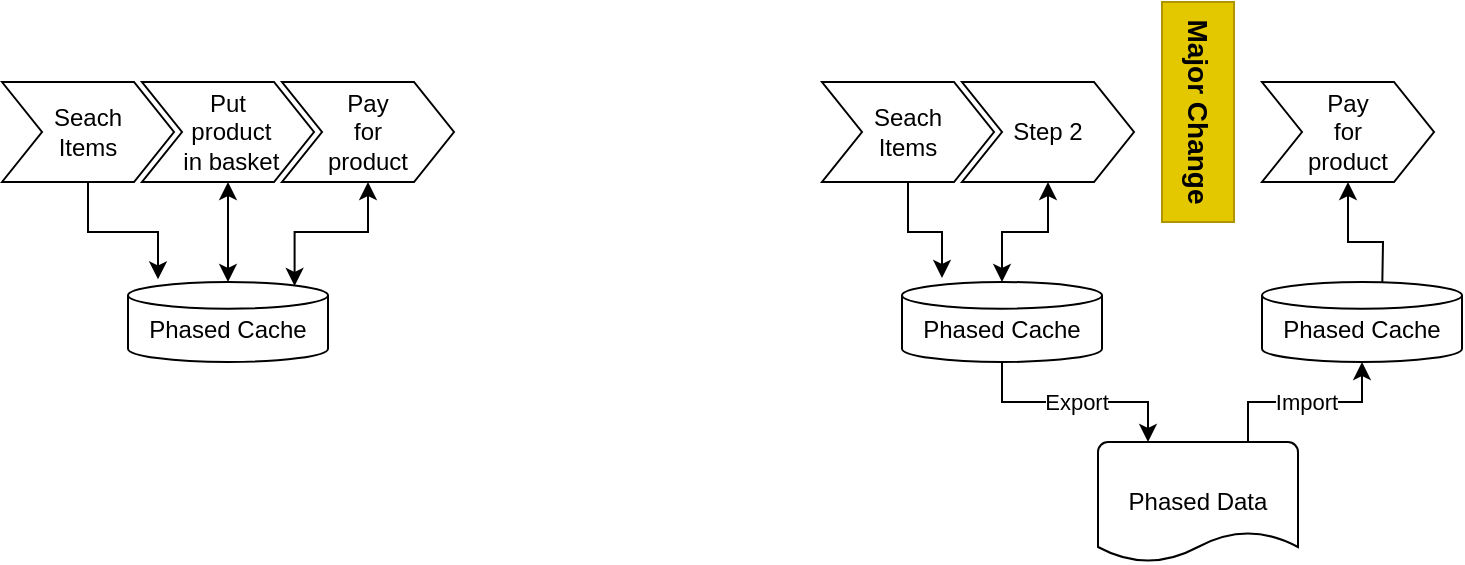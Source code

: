 <mxfile version="20.7.4" type="device" pages="6"><diagram id="ERp9WnVtH4whcAw8vB06" name="Page-3"><mxGraphModel dx="1114" dy="878" grid="1" gridSize="10" guides="1" tooltips="1" connect="1" arrows="1" fold="1" page="1" pageScale="1" pageWidth="1169" pageHeight="827" math="0" shadow="0"><root><mxCell id="taNiYJZE4H6HRXasBe19-0"/><mxCell id="taNiYJZE4H6HRXasBe19-1" parent="taNiYJZE4H6HRXasBe19-0"/><mxCell id="p17I4pDVQMopZZmO1C1a-9" style="edgeStyle=orthogonalEdgeStyle;rounded=0;orthogonalLoop=1;jettySize=auto;html=1;exitX=0.5;exitY=1;exitDx=0;exitDy=0;entryX=0.2;entryY=-0.05;entryDx=0;entryDy=0;entryPerimeter=0;" parent="taNiYJZE4H6HRXasBe19-1" source="taNiYJZE4H6HRXasBe19-3" target="p17I4pDVQMopZZmO1C1a-8" edge="1"><mxGeometry relative="1" as="geometry"/></mxCell><mxCell id="taNiYJZE4H6HRXasBe19-3" value="Seach&lt;br style=&quot;border-color: var(--border-color);&quot;&gt;Items" style="shape=step;perimeter=stepPerimeter;whiteSpace=wrap;html=1;fixedSize=1;fontSize=12;fontStyle=0" parent="taNiYJZE4H6HRXasBe19-1" vertex="1"><mxGeometry x="540" y="140" width="86" height="50" as="geometry"/></mxCell><mxCell id="taNiYJZE4H6HRXasBe19-4" style="edgeStyle=orthogonalEdgeStyle;rounded=0;orthogonalLoop=1;jettySize=auto;html=1;exitX=0.5;exitY=1;exitDx=0;exitDy=0;entryX=0.5;entryY=0;entryDx=0;entryDy=0;fontSize=17;startArrow=classic;startFill=1;entryPerimeter=0;" parent="taNiYJZE4H6HRXasBe19-1" source="taNiYJZE4H6HRXasBe19-5" target="p17I4pDVQMopZZmO1C1a-8" edge="1"><mxGeometry relative="1" as="geometry"><mxPoint x="685" y="270" as="targetPoint"/></mxGeometry></mxCell><mxCell id="taNiYJZE4H6HRXasBe19-5" value="Step 2&lt;span style=&quot;color: rgba(0 , 0 , 0 , 0) ; font-family: monospace ; font-size: 0px&quot;&gt;%3CmxGraphModel%3E%3Croot%3E%3CmxCell%20id%3D%220%22%2F%3E%3CmxCell%20id%3D%221%22%20parent%3D%220%22%2F%3E%3CmxCell%20id%3D%222%22%20value%3D%22Step%201%22%20style%3D%22shape%3Dstep%3Bperimeter%3DstepPerimeter%3BwhiteSpace%3Dwrap%3Bhtml%3D1%3BfixedSize%3D1%3BfontSize%3D12%3BfontStyle%3D0%22%20vertex%3D%221%22%20parent%3D%221%22%3E%3CmxGeometry%20x%3D%22250%22%20y%3D%22160%22%20width%3D%2286%22%20height%3D%2250%22%20as%3D%22geometry%22%2F%3E%3C%2FmxCell%3E%3C%2Froot%3E%3C%2FmxGraphModel%3E&lt;/span&gt;" style="shape=step;perimeter=stepPerimeter;whiteSpace=wrap;html=1;fixedSize=1;fontSize=12;fontStyle=0" parent="taNiYJZE4H6HRXasBe19-1" vertex="1"><mxGeometry x="610" y="140" width="86" height="50" as="geometry"/></mxCell><mxCell id="taNiYJZE4H6HRXasBe19-6" style="edgeStyle=orthogonalEdgeStyle;rounded=0;orthogonalLoop=1;jettySize=auto;html=1;exitX=0.5;exitY=1;exitDx=0;exitDy=0;fontSize=14;startArrow=classic;startFill=1;" parent="taNiYJZE4H6HRXasBe19-1" source="taNiYJZE4H6HRXasBe19-7" edge="1"><mxGeometry relative="1" as="geometry"><mxPoint x="820" y="250" as="targetPoint"/></mxGeometry></mxCell><mxCell id="taNiYJZE4H6HRXasBe19-7" value="Pay&lt;br style=&quot;border-color: var(--border-color);&quot;&gt;for&lt;br style=&quot;border-color: var(--border-color);&quot;&gt;product" style="shape=step;perimeter=stepPerimeter;whiteSpace=wrap;html=1;fixedSize=1;fontSize=12;fontStyle=0" parent="taNiYJZE4H6HRXasBe19-1" vertex="1"><mxGeometry x="760" y="140" width="86" height="50" as="geometry"/></mxCell><mxCell id="taNiYJZE4H6HRXasBe19-10" value="&lt;b style=&quot;font-size: 14px;&quot;&gt;Major Change&lt;/b&gt;" style="rounded=0;whiteSpace=wrap;html=1;fillColor=#e3c800;strokeColor=#B09500;fontColor=#000000;horizontal=0;rotation=-180;fontSize=14;" parent="taNiYJZE4H6HRXasBe19-1" vertex="1"><mxGeometry x="710" y="100" width="36" height="110" as="geometry"/></mxCell><mxCell id="p17I4pDVQMopZZmO1C1a-0" style="edgeStyle=orthogonalEdgeStyle;rounded=0;orthogonalLoop=1;jettySize=auto;html=1;exitX=0.5;exitY=1;exitDx=0;exitDy=0;fontSize=14;entryX=0.15;entryY=-0.033;entryDx=0;entryDy=0;entryPerimeter=0;" parent="taNiYJZE4H6HRXasBe19-1" source="p17I4pDVQMopZZmO1C1a-1" target="p17I4pDVQMopZZmO1C1a-7" edge="1"><mxGeometry relative="1" as="geometry"><mxPoint x="213" y="270" as="targetPoint"/></mxGeometry></mxCell><mxCell id="p17I4pDVQMopZZmO1C1a-1" value="Seach&lt;br style=&quot;border-color: var(--border-color);&quot;&gt;Items" style="shape=step;perimeter=stepPerimeter;whiteSpace=wrap;html=1;fixedSize=1;fontSize=12;fontStyle=0" parent="taNiYJZE4H6HRXasBe19-1" vertex="1"><mxGeometry x="130" y="140" width="86" height="50" as="geometry"/></mxCell><mxCell id="p17I4pDVQMopZZmO1C1a-2" value="Put&lt;br style=&quot;border-color: var(--border-color);&quot;&gt;&amp;nbsp;product&lt;br style=&quot;border-color: var(--border-color);&quot;&gt;&amp;nbsp;in basket&lt;span style=&quot;border-color: var(--border-color); color: rgba(0, 0, 0, 0); font-family: monospace; font-size: 0px;&quot;&gt;%3CmxGraphModel%3E%3Croot%3E%3CmxCell%20id%3D%220%22%2F%3E%3CmxCell%20id%3D%221%22%20parent%3D%220%22%2F%3E%3CmxCell%20id%3D%222%22%20value%3D%22Step%201%22%20style%3D%22shape%3Dstep%3Bperimeter%3DstepPerimeter%3BwhiteSpace%3Dwrap%3Bhtml%3D1%3BfixedSize%3D1%3BfontSize%3D12%3BfontStyle%3D0%22%20vertex%3D%221%22%20parent%3D%221%22%3E%3CmxGeometry%20x%3D%22250%22%20y%3D%22160%22%20width%3D%2286%22%20height%3D%2250%22%20as%3D%22geometry%22%2F%3E%3C%2FmxCell%3E%3C%2Froot%3E%3C%2FmxGraphModel%3E&lt;/span&gt;" style="shape=step;perimeter=stepPerimeter;whiteSpace=wrap;html=1;fixedSize=1;fontSize=12;fontStyle=0" parent="taNiYJZE4H6HRXasBe19-1" vertex="1"><mxGeometry x="200" y="140" width="86" height="50" as="geometry"/></mxCell><mxCell id="p17I4pDVQMopZZmO1C1a-3" style="edgeStyle=orthogonalEdgeStyle;rounded=0;orthogonalLoop=1;jettySize=auto;html=1;exitX=0.5;exitY=1;exitDx=0;exitDy=0;fontSize=14;startArrow=classic;startFill=1;entryX=0.833;entryY=0.05;entryDx=0;entryDy=0;entryPerimeter=0;" parent="taNiYJZE4H6HRXasBe19-1" source="p17I4pDVQMopZZmO1C1a-4" target="p17I4pDVQMopZZmO1C1a-7" edge="1"><mxGeometry relative="1" as="geometry"><mxPoint x="262" y="270" as="targetPoint"/></mxGeometry></mxCell><mxCell id="p17I4pDVQMopZZmO1C1a-4" value="Pay&lt;br style=&quot;border-color: var(--border-color);&quot;&gt;for&lt;br style=&quot;border-color: var(--border-color);&quot;&gt;product" style="shape=step;perimeter=stepPerimeter;whiteSpace=wrap;html=1;fixedSize=1;fontSize=12;fontStyle=0" parent="taNiYJZE4H6HRXasBe19-1" vertex="1"><mxGeometry x="270" y="140" width="86" height="50" as="geometry"/></mxCell><mxCell id="p17I4pDVQMopZZmO1C1a-6" value="" style="endArrow=classic;startArrow=classic;html=1;fontSize=14;entryX=0.5;entryY=1;entryDx=0;entryDy=0;edgeStyle=orthogonalEdgeStyle;exitX=0.5;exitY=0;exitDx=0;exitDy=0;exitPerimeter=0;" parent="taNiYJZE4H6HRXasBe19-1" source="p17I4pDVQMopZZmO1C1a-7" target="p17I4pDVQMopZZmO1C1a-2" edge="1"><mxGeometry width="50" height="50" relative="1" as="geometry"><mxPoint x="243" y="260" as="sourcePoint"/><mxPoint x="440" y="370" as="targetPoint"/></mxGeometry></mxCell><mxCell id="p17I4pDVQMopZZmO1C1a-7" value="Phased Cache" style="strokeWidth=1;html=1;shape=mxgraph.flowchart.database;whiteSpace=wrap;verticalAlign=middle;spacingTop=8;" parent="taNiYJZE4H6HRXasBe19-1" vertex="1"><mxGeometry x="193" y="240" width="100" height="40" as="geometry"/></mxCell><mxCell id="p17I4pDVQMopZZmO1C1a-14" value="Export" style="edgeStyle=orthogonalEdgeStyle;rounded=0;orthogonalLoop=1;jettySize=auto;html=1;exitX=0.5;exitY=1;exitDx=0;exitDy=0;exitPerimeter=0;entryX=0.25;entryY=0;entryDx=0;entryDy=0;entryPerimeter=0;" parent="taNiYJZE4H6HRXasBe19-1" source="p17I4pDVQMopZZmO1C1a-8" target="p17I4pDVQMopZZmO1C1a-12" edge="1"><mxGeometry relative="1" as="geometry"/></mxCell><mxCell id="p17I4pDVQMopZZmO1C1a-8" value="Phased Cache" style="strokeWidth=1;html=1;shape=mxgraph.flowchart.database;whiteSpace=wrap;verticalAlign=middle;spacingTop=8;" parent="taNiYJZE4H6HRXasBe19-1" vertex="1"><mxGeometry x="580" y="240" width="100" height="40" as="geometry"/></mxCell><mxCell id="p17I4pDVQMopZZmO1C1a-11" value="Phased Cache" style="strokeWidth=1;html=1;shape=mxgraph.flowchart.database;whiteSpace=wrap;verticalAlign=middle;spacingTop=8;" parent="taNiYJZE4H6HRXasBe19-1" vertex="1"><mxGeometry x="760" y="240" width="100" height="40" as="geometry"/></mxCell><mxCell id="p17I4pDVQMopZZmO1C1a-15" value="Import" style="edgeStyle=orthogonalEdgeStyle;rounded=0;orthogonalLoop=1;jettySize=auto;html=1;exitX=0.75;exitY=0;exitDx=0;exitDy=0;exitPerimeter=0;entryX=0.5;entryY=1;entryDx=0;entryDy=0;entryPerimeter=0;" parent="taNiYJZE4H6HRXasBe19-1" source="p17I4pDVQMopZZmO1C1a-12" target="p17I4pDVQMopZZmO1C1a-11" edge="1"><mxGeometry relative="1" as="geometry"/></mxCell><mxCell id="p17I4pDVQMopZZmO1C1a-12" value="Phased Data" style="strokeWidth=1;html=1;shape=mxgraph.flowchart.document2;whiteSpace=wrap;size=0.25;" parent="taNiYJZE4H6HRXasBe19-1" vertex="1"><mxGeometry x="678" y="320" width="100" height="60" as="geometry"/></mxCell></root></mxGraphModel></diagram><diagram id="cJZX8th1uMOtHbmxEhJv" name="Page-4"><mxGraphModel dx="1114" dy="878" grid="1" gridSize="10" guides="1" tooltips="1" connect="1" arrows="1" fold="1" page="1" pageScale="1" pageWidth="1169" pageHeight="827" math="0" shadow="0"><root><mxCell id="wrPZfg9ZY-TKL_DeNTZu-0"/><mxCell id="wrPZfg9ZY-TKL_DeNTZu-1" parent="wrPZfg9ZY-TKL_DeNTZu-0"/><mxCell id="wrPZfg9ZY-TKL_DeNTZu-5" value="" style="html=1;verticalLabelPosition=bottom;align=center;labelBackgroundColor=#ffffff;verticalAlign=top;strokeWidth=2;strokeColor=#666666;shadow=0;dashed=0;shape=mxgraph.ios7.icons.settings;fillColor=#f5f5f5;fontColor=#333333;" parent="wrPZfg9ZY-TKL_DeNTZu-1" vertex="1"><mxGeometry x="390" y="185" width="90" height="80" as="geometry"/></mxCell><mxCell id="wrPZfg9ZY-TKL_DeNTZu-6" value="Scenario&lt;br&gt;Step 1" style="html=1;shadow=0;dashed=0;align=center;verticalAlign=middle;shape=mxgraph.arrows2.arrow;dy=0;dx=30;notch=30;" parent="wrPZfg9ZY-TKL_DeNTZu-1" vertex="1"><mxGeometry x="240" y="190" width="120" height="70" as="geometry"/></mxCell><mxCell id="wrPZfg9ZY-TKL_DeNTZu-7" value="Scenario&lt;br&gt;Step 2" style="html=1;shadow=0;dashed=0;align=center;verticalAlign=middle;shape=mxgraph.arrows2.arrow;dy=0;dx=30;notch=30;" parent="wrPZfg9ZY-TKL_DeNTZu-1" vertex="1"><mxGeometry x="510" y="190" width="120" height="70" as="geometry"/></mxCell></root></mxGraphModel></diagram><diagram id="G03d0gYlYaPrVfK-Cqrl" name="Single Run"><mxGraphModel dx="1114" dy="878" grid="1" gridSize="10" guides="1" tooltips="1" connect="1" arrows="1" fold="1" page="1" pageScale="1" pageWidth="1169" pageHeight="827" math="0" shadow="0"><root><mxCell id="0"/><mxCell id="1" parent="0"/><mxCell id="sznhkdIz22TGP7KY7tnN-1" value="" style="shape=table;html=1;whiteSpace=wrap;startSize=0;container=1;collapsible=0;childLayout=tableLayout;" parent="1" vertex="1"><mxGeometry x="200" y="250" width="590" height="180" as="geometry"/></mxCell><mxCell id="sznhkdIz22TGP7KY7tnN-2" value="" style="shape=partialRectangle;html=1;whiteSpace=wrap;collapsible=0;dropTarget=0;pointerEvents=0;fillColor=none;top=0;left=0;bottom=0;right=0;points=[[0,0.5],[1,0.5]];portConstraint=eastwest;" parent="sznhkdIz22TGP7KY7tnN-1" vertex="1"><mxGeometry width="590" height="47" as="geometry"/></mxCell><mxCell id="sznhkdIz22TGP7KY7tnN-3" value="" style="shape=partialRectangle;html=1;whiteSpace=wrap;connectable=0;overflow=hidden;fillColor=none;top=0;left=0;bottom=0;right=0;" parent="sznhkdIz22TGP7KY7tnN-2" vertex="1"><mxGeometry width="120" height="47" as="geometry"><mxRectangle width="120" height="47" as="alternateBounds"/></mxGeometry></mxCell><mxCell id="sznhkdIz22TGP7KY7tnN-4" value="&lt;span style=&quot;font-weight: 700&quot;&gt;PHASE 1&lt;/span&gt;&lt;br style=&quot;font-weight: 700&quot;&gt;&lt;span style=&quot;font-weight: 700&quot;&gt;(PRODUCER)&lt;/span&gt;" style="shape=partialRectangle;html=1;whiteSpace=wrap;connectable=0;overflow=hidden;fillColor=none;top=0;left=0;bottom=0;right=0;" parent="sznhkdIz22TGP7KY7tnN-2" vertex="1"><mxGeometry x="120" width="241" height="47" as="geometry"><mxRectangle width="241" height="47" as="alternateBounds"/></mxGeometry></mxCell><mxCell id="sznhkdIz22TGP7KY7tnN-5" value="&lt;span style=&quot;font-weight: 700&quot;&gt;PHASE 2&lt;/span&gt;&lt;br style=&quot;font-weight: 700&quot;&gt;&lt;span style=&quot;font-weight: 700&quot;&gt;(CONSUMER)&lt;/span&gt;" style="shape=partialRectangle;html=1;whiteSpace=wrap;connectable=0;overflow=hidden;fillColor=none;top=0;left=0;bottom=0;right=0;" parent="sznhkdIz22TGP7KY7tnN-2" vertex="1"><mxGeometry x="361" width="229" height="47" as="geometry"><mxRectangle width="229" height="47" as="alternateBounds"/></mxGeometry></mxCell><mxCell id="sznhkdIz22TGP7KY7tnN-6" value="" style="shape=partialRectangle;html=1;whiteSpace=wrap;collapsible=0;dropTarget=0;pointerEvents=0;fillColor=none;top=0;left=0;bottom=0;right=0;points=[[0,0.5],[1,0.5]];portConstraint=eastwest;" parent="sznhkdIz22TGP7KY7tnN-1" vertex="1"><mxGeometry y="47" width="590" height="133" as="geometry"/></mxCell><mxCell id="sznhkdIz22TGP7KY7tnN-7" value="&lt;span style=&quot;font-weight: 700&quot;&gt;Single Run&lt;/span&gt;" style="shape=partialRectangle;html=1;whiteSpace=wrap;connectable=0;overflow=hidden;fillColor=none;top=0;left=0;bottom=0;right=0;" parent="sznhkdIz22TGP7KY7tnN-6" vertex="1"><mxGeometry width="120" height="133" as="geometry"><mxRectangle width="120" height="133" as="alternateBounds"/></mxGeometry></mxCell><mxCell id="sznhkdIz22TGP7KY7tnN-8" value="" style="shape=partialRectangle;html=1;whiteSpace=wrap;connectable=0;overflow=hidden;fillColor=none;top=0;left=0;bottom=0;right=0;" parent="sznhkdIz22TGP7KY7tnN-6" vertex="1"><mxGeometry x="120" width="241" height="133" as="geometry"><mxRectangle width="241" height="133" as="alternateBounds"/></mxGeometry></mxCell><mxCell id="sznhkdIz22TGP7KY7tnN-9" value="" style="shape=partialRectangle;html=1;whiteSpace=wrap;connectable=0;overflow=hidden;fillColor=none;top=0;left=0;bottom=0;right=0;" parent="sznhkdIz22TGP7KY7tnN-6" vertex="1"><mxGeometry x="361" width="229" height="133" as="geometry"><mxRectangle width="229" height="133" as="alternateBounds"/></mxGeometry></mxCell><mxCell id="sznhkdIz22TGP7KY7tnN-10" value="&lt;b style=&quot;font-size: 14px;&quot;&gt;Major Change&lt;/b&gt;" style="rounded=0;whiteSpace=wrap;html=1;fillColor=#e3c800;strokeColor=#B09500;fontColor=#000000;horizontal=0;rotation=-180;fontSize=14;" parent="1" vertex="1"><mxGeometry x="560" y="251.13" width="36" height="177.75" as="geometry"/></mxCell><mxCell id="sznhkdIz22TGP7KY7tnN-11" value="Seach &lt;br&gt;Items" style="shape=step;perimeter=stepPerimeter;html=1;fixedSize=1;fontSize=12;fontStyle=0;whiteSpace=wrap;" parent="1" vertex="1"><mxGeometry x="364" y="338.5" width="86" height="50" as="geometry"/></mxCell><mxCell id="sznhkdIz22TGP7KY7tnN-12" value="Put&lt;br&gt;&amp;nbsp;product&lt;br&gt;&amp;nbsp;in basket&lt;span style=&quot;color: rgba(0 , 0 , 0 , 0) ; font-family: monospace ; font-size: 0px&quot;&gt;%3CmxGraphModel%3E%3Croot%3E%3CmxCell%20id%3D%220%22%2F%3E%3CmxCell%20id%3D%221%22%20parent%3D%220%22%2F%3E%3CmxCell%20id%3D%222%22%20value%3D%22Step%201%22%20style%3D%22shape%3Dstep%3Bperimeter%3DstepPerimeter%3BwhiteSpace%3Dwrap%3Bhtml%3D1%3BfixedSize%3D1%3BfontSize%3D12%3BfontStyle%3D0%22%20vertex%3D%221%22%20parent%3D%221%22%3E%3CmxGeometry%20x%3D%22250%22%20y%3D%22160%22%20width%3D%2286%22%20height%3D%2250%22%20as%3D%22geometry%22%2F%3E%3C%2FmxCell%3E%3C%2Froot%3E%3C%2FmxGraphModel%3E&lt;/span&gt;" style="shape=step;perimeter=stepPerimeter;html=1;fixedSize=1;fontSize=12;fontStyle=0;whiteSpace=wrap;" parent="1" vertex="1"><mxGeometry x="434" y="338.5" width="86" height="50" as="geometry"/></mxCell><mxCell id="sznhkdIz22TGP7KY7tnN-13" value="Pay &lt;br&gt;for &lt;br&gt;product" style="shape=step;perimeter=stepPerimeter;html=1;fixedSize=1;fontSize=12;fontStyle=0;whiteSpace=wrap;" parent="1" vertex="1"><mxGeometry x="640" y="338.5" width="86" height="50" as="geometry"/></mxCell></root></mxGraphModel></diagram><diagram id="552SzirvDYDwYki-Z_Lq" name="Shuffled Tests"><mxGraphModel dx="1114" dy="878" grid="1" gridSize="10" guides="1" tooltips="1" connect="1" arrows="1" fold="1" page="1" pageScale="1" pageWidth="1169" pageHeight="827" math="0" shadow="0"><root><mxCell id="0"/><mxCell id="1" parent="0"/><mxCell id="NAA2fx9nmXlu3vvGhhVC-1" value="" style="shape=table;html=1;whiteSpace=wrap;startSize=0;container=1;collapsible=0;childLayout=tableLayout;" parent="1" vertex="1"><mxGeometry x="30" y="80" width="710" height="412" as="geometry"/></mxCell><mxCell id="NAA2fx9nmXlu3vvGhhVC-2" value="" style="shape=partialRectangle;html=1;whiteSpace=wrap;collapsible=0;dropTarget=0;pointerEvents=0;fillColor=none;top=0;left=0;bottom=0;right=0;points=[[0,0.5],[1,0.5]];portConstraint=eastwest;" parent="NAA2fx9nmXlu3vvGhhVC-1" vertex="1"><mxGeometry width="710" height="60" as="geometry"/></mxCell><mxCell id="NAA2fx9nmXlu3vvGhhVC-3" value="" style="shape=partialRectangle;html=1;whiteSpace=wrap;connectable=0;overflow=hidden;fillColor=none;top=0;left=0;bottom=0;right=0;" parent="NAA2fx9nmXlu3vvGhhVC-2" vertex="1"><mxGeometry width="135" height="60" as="geometry"><mxRectangle width="135" height="60" as="alternateBounds"/></mxGeometry></mxCell><mxCell id="NAA2fx9nmXlu3vvGhhVC-4" value="&lt;span style=&quot;font-weight: 700&quot;&gt;PHASE 1&lt;/span&gt;&lt;br style=&quot;font-weight: 700&quot;&gt;&lt;span style=&quot;font-weight: 700&quot;&gt;(PRODUCER)&lt;/span&gt;" style="shape=partialRectangle;html=1;whiteSpace=wrap;connectable=0;overflow=hidden;fillColor=none;top=0;left=0;bottom=0;right=0;" parent="NAA2fx9nmXlu3vvGhhVC-2" vertex="1"><mxGeometry x="135" width="272" height="60" as="geometry"><mxRectangle width="272" height="60" as="alternateBounds"/></mxGeometry></mxCell><mxCell id="NAA2fx9nmXlu3vvGhhVC-5" value="&lt;span style=&quot;font-weight: 700&quot;&gt;PHASE 2&lt;/span&gt;&lt;br style=&quot;font-weight: 700&quot;&gt;&lt;span style=&quot;font-weight: 700&quot;&gt;(CONSUMER)&lt;/span&gt;" style="shape=partialRectangle;html=1;whiteSpace=wrap;connectable=0;overflow=hidden;fillColor=none;top=0;left=0;bottom=0;right=0;" parent="NAA2fx9nmXlu3vvGhhVC-2" vertex="1"><mxGeometry x="407" width="303" height="60" as="geometry"><mxRectangle width="303" height="60" as="alternateBounds"/></mxGeometry></mxCell><mxCell id="NAA2fx9nmXlu3vvGhhVC-6" value="" style="shape=partialRectangle;html=1;whiteSpace=wrap;collapsible=0;dropTarget=0;pointerEvents=0;fillColor=none;top=0;left=0;bottom=0;right=0;points=[[0,0.5],[1,0.5]];portConstraint=eastwest;" parent="NAA2fx9nmXlu3vvGhhVC-1" vertex="1"><mxGeometry y="60" width="710" height="88" as="geometry"/></mxCell><mxCell id="NAA2fx9nmXlu3vvGhhVC-7" value="&lt;span style=&quot;font-weight: 700&quot;&gt;ShuffleGroup_3_0&lt;/span&gt;" style="shape=partialRectangle;html=1;whiteSpace=wrap;connectable=0;overflow=hidden;fillColor=none;top=0;left=0;bottom=0;right=0;" parent="NAA2fx9nmXlu3vvGhhVC-6" vertex="1"><mxGeometry width="135" height="88" as="geometry"><mxRectangle width="135" height="88" as="alternateBounds"/></mxGeometry></mxCell><mxCell id="NAA2fx9nmXlu3vvGhhVC-8" value="" style="shape=partialRectangle;html=1;whiteSpace=wrap;connectable=0;overflow=hidden;fillColor=none;top=0;left=0;bottom=0;right=0;" parent="NAA2fx9nmXlu3vvGhhVC-6" vertex="1"><mxGeometry x="135" width="272" height="88" as="geometry"><mxRectangle width="272" height="88" as="alternateBounds"/></mxGeometry></mxCell><mxCell id="NAA2fx9nmXlu3vvGhhVC-9" value="" style="shape=partialRectangle;html=1;whiteSpace=wrap;connectable=0;overflow=hidden;fillColor=none;top=0;left=0;bottom=0;right=0;" parent="NAA2fx9nmXlu3vvGhhVC-6" vertex="1"><mxGeometry x="407" width="303" height="88" as="geometry"><mxRectangle width="303" height="88" as="alternateBounds"/></mxGeometry></mxCell><mxCell id="NAA2fx9nmXlu3vvGhhVC-10" value="" style="shape=partialRectangle;html=1;whiteSpace=wrap;collapsible=0;dropTarget=0;pointerEvents=0;fillColor=none;top=0;left=0;bottom=0;right=0;points=[[0,0.5],[1,0.5]];portConstraint=eastwest;" parent="NAA2fx9nmXlu3vvGhhVC-1" vertex="1"><mxGeometry y="148" width="710" height="88" as="geometry"/></mxCell><mxCell id="NAA2fx9nmXlu3vvGhhVC-11" value="&lt;span style=&quot;font-weight: 700&quot;&gt;ShuffleGroup_2_1&lt;/span&gt;" style="shape=partialRectangle;html=1;whiteSpace=wrap;connectable=0;overflow=hidden;fillColor=none;top=0;left=0;bottom=0;right=0;" parent="NAA2fx9nmXlu3vvGhhVC-10" vertex="1"><mxGeometry width="135" height="88" as="geometry"><mxRectangle width="135" height="88" as="alternateBounds"/></mxGeometry></mxCell><mxCell id="NAA2fx9nmXlu3vvGhhVC-12" value="" style="shape=partialRectangle;html=1;whiteSpace=wrap;connectable=0;overflow=hidden;fillColor=none;top=0;left=0;bottom=0;right=0;" parent="NAA2fx9nmXlu3vvGhhVC-10" vertex="1"><mxGeometry x="135" width="272" height="88" as="geometry"><mxRectangle width="272" height="88" as="alternateBounds"/></mxGeometry></mxCell><mxCell id="NAA2fx9nmXlu3vvGhhVC-13" value="" style="shape=partialRectangle;html=1;whiteSpace=wrap;connectable=0;overflow=hidden;fillColor=none;top=0;left=0;bottom=0;right=0;" parent="NAA2fx9nmXlu3vvGhhVC-10" vertex="1"><mxGeometry x="407" width="303" height="88" as="geometry"><mxRectangle width="303" height="88" as="alternateBounds"/></mxGeometry></mxCell><mxCell id="NAA2fx9nmXlu3vvGhhVC-14" value="" style="shape=partialRectangle;html=1;whiteSpace=wrap;collapsible=0;dropTarget=0;pointerEvents=0;fillColor=none;top=0;left=0;bottom=0;right=0;points=[[0,0.5],[1,0.5]];portConstraint=eastwest;" parent="NAA2fx9nmXlu3vvGhhVC-1" vertex="1"><mxGeometry y="236" width="710" height="88" as="geometry"/></mxCell><mxCell id="NAA2fx9nmXlu3vvGhhVC-15" value="&lt;span style=&quot;font-weight: 700&quot;&gt;ShuffleGroup_1_2&lt;/span&gt;" style="shape=partialRectangle;html=1;whiteSpace=wrap;connectable=0;overflow=hidden;fillColor=none;top=0;left=0;bottom=0;right=0;" parent="NAA2fx9nmXlu3vvGhhVC-14" vertex="1"><mxGeometry width="135" height="88" as="geometry"><mxRectangle width="135" height="88" as="alternateBounds"/></mxGeometry></mxCell><mxCell id="NAA2fx9nmXlu3vvGhhVC-16" value="" style="shape=partialRectangle;html=1;whiteSpace=wrap;connectable=0;overflow=hidden;fillColor=none;top=0;left=0;bottom=0;right=0;" parent="NAA2fx9nmXlu3vvGhhVC-14" vertex="1"><mxGeometry x="135" width="272" height="88" as="geometry"><mxRectangle width="272" height="88" as="alternateBounds"/></mxGeometry></mxCell><mxCell id="NAA2fx9nmXlu3vvGhhVC-17" value="" style="shape=partialRectangle;html=1;whiteSpace=wrap;connectable=0;overflow=hidden;fillColor=none;top=0;left=0;bottom=0;right=0;" parent="NAA2fx9nmXlu3vvGhhVC-14" vertex="1"><mxGeometry x="407" width="303" height="88" as="geometry"><mxRectangle width="303" height="88" as="alternateBounds"/></mxGeometry></mxCell><mxCell id="NAA2fx9nmXlu3vvGhhVC-18" value="" style="shape=partialRectangle;html=1;whiteSpace=wrap;collapsible=0;dropTarget=0;pointerEvents=0;fillColor=none;top=0;left=0;bottom=0;right=0;points=[[0,0.5],[1,0.5]];portConstraint=eastwest;" parent="NAA2fx9nmXlu3vvGhhVC-1" vertex="1"><mxGeometry y="324" width="710" height="88" as="geometry"/></mxCell><mxCell id="NAA2fx9nmXlu3vvGhhVC-19" value="&lt;span style=&quot;font-weight: 700&quot;&gt;ShuffleGroup_0_3&lt;/span&gt;" style="shape=partialRectangle;html=1;whiteSpace=wrap;connectable=0;overflow=hidden;fillColor=none;top=0;left=0;bottom=0;right=0;" parent="NAA2fx9nmXlu3vvGhhVC-18" vertex="1"><mxGeometry width="135" height="88" as="geometry"><mxRectangle width="135" height="88" as="alternateBounds"/></mxGeometry></mxCell><mxCell id="NAA2fx9nmXlu3vvGhhVC-20" value="" style="shape=partialRectangle;html=1;whiteSpace=wrap;connectable=0;overflow=hidden;fillColor=none;top=0;left=0;bottom=0;right=0;" parent="NAA2fx9nmXlu3vvGhhVC-18" vertex="1"><mxGeometry x="135" width="272" height="88" as="geometry"><mxRectangle width="272" height="88" as="alternateBounds"/></mxGeometry></mxCell><mxCell id="NAA2fx9nmXlu3vvGhhVC-21" value="" style="shape=partialRectangle;html=1;whiteSpace=wrap;connectable=0;overflow=hidden;fillColor=none;top=0;left=0;bottom=0;right=0;" parent="NAA2fx9nmXlu3vvGhhVC-18" vertex="1"><mxGeometry x="407" width="303" height="88" as="geometry"><mxRectangle width="303" height="88" as="alternateBounds"/></mxGeometry></mxCell><mxCell id="NAA2fx9nmXlu3vvGhhVC-22" value="Seach &lt;br&gt;Items" style="shape=step;perimeter=stepPerimeter;html=1;fixedSize=1;fontSize=12;fontStyle=0;whiteSpace=wrap;" parent="1" vertex="1"><mxGeometry x="180" y="160" width="86" height="50" as="geometry"/></mxCell><mxCell id="NAA2fx9nmXlu3vvGhhVC-23" value="Put &lt;br&gt;&amp;nbsp;product &lt;br&gt;in basket" style="shape=step;perimeter=stepPerimeter;html=1;fixedSize=1;fontSize=12;fontStyle=0;whiteSpace=wrap;" parent="1" vertex="1"><mxGeometry x="250" y="160" width="86" height="50" as="geometry"/></mxCell><mxCell id="NAA2fx9nmXlu3vvGhhVC-24" value="Pay &lt;br&gt;for &lt;br&gt;product" style="shape=step;perimeter=stepPerimeter;html=1;fixedSize=1;fontSize=12;fontStyle=0;whiteSpace=wrap;" parent="1" vertex="1"><mxGeometry x="320" y="160" width="86" height="50" as="geometry"/></mxCell><mxCell id="NAA2fx9nmXlu3vvGhhVC-25" value="Seach &lt;br&gt;Items" style="shape=step;perimeter=stepPerimeter;html=1;fixedSize=1;fontSize=12;fontStyle=0;whiteSpace=wrap;" parent="1" vertex="1"><mxGeometry x="500" y="420" width="86" height="50" as="geometry"/></mxCell><mxCell id="NAA2fx9nmXlu3vvGhhVC-26" value="Put&lt;br&gt;&amp;nbsp;product &lt;br&gt;&amp;nbsp;in basket&lt;span style=&quot;color: rgba(0 , 0 , 0 , 0) ; font-family: monospace ; font-size: 0px&quot;&gt;%3CmxGraphModel%3E%3Croot%3E%3CmxCell%20id%3D%220%22%2F%3E%3CmxCell%20id%3D%221%22%20parent%3D%220%22%2F%3E%3CmxCell%20id%3D%222%22%20value%3D%22Step%201%22%20style%3D%22shape%3Dstep%3Bperimeter%3DstepPerimeter%3BwhiteSpace%3Dwrap%3Bhtml%3D1%3BfixedSize%3D1%3BfontSize%3D12%3BfontStyle%3D0%22%20vertex%3D%221%22%20parent%3D%221%22%3E%3CmxGeometry%20x%3D%22250%22%20y%3D%22160%22%20width%3D%2286%22%20height%3D%2250%22%20as%3D%22geometry%22%2F%3E%3C%2FmxCell%3E%3C%2Froot%3E%3C%2FmxGraphModel%3E&lt;/span&gt;" style="shape=step;perimeter=stepPerimeter;html=1;fixedSize=1;fontSize=12;fontStyle=0;whiteSpace=wrap;" parent="1" vertex="1"><mxGeometry x="570" y="420" width="86" height="50" as="geometry"/></mxCell><mxCell id="NAA2fx9nmXlu3vvGhhVC-27" value="Pay &lt;br&gt;for &lt;br&gt;product" style="shape=step;perimeter=stepPerimeter;html=1;fixedSize=1;fontSize=12;fontStyle=0;whiteSpace=wrap;" parent="1" vertex="1"><mxGeometry x="640" y="420" width="86" height="50" as="geometry"/></mxCell><mxCell id="NAA2fx9nmXlu3vvGhhVC-28" value="&lt;b style=&quot;font-size: 14px;&quot;&gt;Major Change&lt;/b&gt;" style="rounded=0;whiteSpace=wrap;html=1;fillColor=#e3c800;strokeColor=#B09500;fontColor=#000000;horizontal=0;rotation=-180;fontSize=14;" parent="1" vertex="1"><mxGeometry x="420" y="81" width="36" height="410" as="geometry"/></mxCell><mxCell id="NAA2fx9nmXlu3vvGhhVC-29" value="Seach &lt;br&gt;Items" style="shape=step;perimeter=stepPerimeter;html=1;fixedSize=1;fontSize=12;fontStyle=0;whiteSpace=wrap;" parent="1" vertex="1"><mxGeometry x="180" y="250" width="86" height="50" as="geometry"/></mxCell><mxCell id="NAA2fx9nmXlu3vvGhhVC-30" value="Put &lt;br&gt;&amp;nbsp;product &lt;br&gt;in basket&lt;span style=&quot;color: rgba(0 , 0 , 0 , 0) ; font-family: monospace ; font-size: 0px&quot;&gt;%3CmxGraphModel%3E%3Croot%3E%3CmxCell%20id%3D%220%22%2F%3E%3CmxCell%20id%3D%221%22%20parent%3D%220%22%2F%3E%3CmxCell%20id%3D%222%22%20value%3D%22Step%201%22%20style%3D%22shape%3Dstep%3Bperimeter%3DstepPerimeter%3BwhiteSpace%3Dwrap%3Bhtml%3D1%3BfixedSize%3D1%3BfontSize%3D12%3BfontStyle%3D0%22%20vertex%3D%221%22%20parent%3D%221%22%3E%3CmxGeometry%20x%3D%22250%22%20y%3D%22160%22%20width%3D%2286%22%20height%3D%2250%22%20as%3D%22geometry%22%2F%3E%3C%2FmxCell%3E%3C%2Froot%3E%3C%2FmxGraphModel%3E&lt;/span&gt;" style="shape=step;perimeter=stepPerimeter;html=1;fixedSize=1;fontSize=12;fontStyle=0;whiteSpace=wrap;" parent="1" vertex="1"><mxGeometry x="250" y="250" width="86" height="50" as="geometry"/></mxCell><mxCell id="NAA2fx9nmXlu3vvGhhVC-31" value="Pay&lt;br&gt;&amp;nbsp;for &lt;br&gt;product" style="shape=step;perimeter=stepPerimeter;html=1;fixedSize=1;fontSize=12;fontStyle=0;whiteSpace=wrap;" parent="1" vertex="1"><mxGeometry x="640" y="250" width="86" height="50" as="geometry"/></mxCell><mxCell id="NAA2fx9nmXlu3vvGhhVC-32" value="Seach &lt;br&gt;Items" style="shape=step;perimeter=stepPerimeter;html=1;fixedSize=1;fontSize=12;fontStyle=0;whiteSpace=wrap;" parent="1" vertex="1"><mxGeometry x="180" y="340" width="86" height="50" as="geometry"/></mxCell><mxCell id="NAA2fx9nmXlu3vvGhhVC-33" value="Put &lt;br&gt;&amp;nbsp;product &lt;br&gt;in basket&lt;span style=&quot;color: rgba(0 , 0 , 0 , 0) ; font-family: monospace ; font-size: 0px&quot;&gt;%3CmxGraphModel%3E%3Croot%3E%3CmxCell%20id%3D%220%22%2F%3E%3CmxCell%20id%3D%221%22%20parent%3D%220%22%2F%3E%3CmxCell%20id%3D%222%22%20value%3D%22Step%201%22%20style%3D%22shape%3Dstep%3Bperimeter%3DstepPerimeter%3BwhiteSpace%3Dwrap%3Bhtml%3D1%3BfixedSize%3D1%3BfontSize%3D12%3BfontStyle%3D0%22%20vertex%3D%221%22%20parent%3D%221%22%3E%3CmxGeometry%20x%3D%22250%22%20y%3D%22160%22%20width%3D%2286%22%20height%3D%2250%22%20as%3D%22geometry%22%2F%3E%3C%2FmxCell%3E%3C%2Froot%3E%3C%2FmxGraphModel%3E&lt;/span&gt;" style="shape=step;perimeter=stepPerimeter;html=1;fixedSize=1;fontSize=12;fontStyle=0;whiteSpace=wrap;" parent="1" vertex="1"><mxGeometry x="570" y="340" width="86" height="50" as="geometry"/></mxCell><mxCell id="NAA2fx9nmXlu3vvGhhVC-34" value="Pay &lt;br&gt;for &lt;br&gt;product" style="shape=step;perimeter=stepPerimeter;html=1;fixedSize=1;fontSize=12;fontStyle=0;whiteSpace=wrap;" parent="1" vertex="1"><mxGeometry x="640" y="340" width="86" height="50" as="geometry"/></mxCell></root></mxGraphModel></diagram><diagram id="rQyaIH5RnM-JtB_CxQGE" name="Page-7"><mxGraphModel dx="1114" dy="878" grid="1" gridSize="10" guides="1" tooltips="1" connect="1" arrows="1" fold="1" page="1" pageScale="1" pageWidth="827" pageHeight="1169" math="0" shadow="0"><root><mxCell id="0"/><mxCell id="1" parent="0"/><mxCell id="2bdpw8_4rrhN_VmV6U5d-1" value="Search Items" style="shape=step;perimeter=stepPerimeter;whiteSpace=wrap;html=1;fixedSize=1;" parent="1" vertex="1"><mxGeometry x="90" y="170" width="120" height="80" as="geometry"/></mxCell><mxCell id="2bdpw8_4rrhN_VmV6U5d-2" value="" style="shape=mxgraph.signs.food.coffee;html=1;pointerEvents=1;fillColor=#000000;strokeColor=none;verticalLabelPosition=bottom;verticalAlign=top;align=center;" parent="1" vertex="1"><mxGeometry x="230" y="179.5" width="98" height="61" as="geometry"/></mxCell><mxCell id="2bdpw8_4rrhN_VmV6U5d-3" value="" style="shape=mxgraph.signs.travel.hotel_information;html=1;pointerEvents=1;fillColor=#000000;strokeColor=none;verticalLabelPosition=bottom;verticalAlign=top;align=center;sketch=0;" parent="1" vertex="1"><mxGeometry x="500" y="151" width="94" height="99" as="geometry"/></mxCell><mxCell id="7bwekvddlBnfOtZZcSqQ-1" value="Put &lt;br&gt;&amp;nbsp;product &lt;br&gt;in basket&lt;span style=&quot;color: rgba(0 , 0 , 0 , 0) ; font-family: monospace ; font-size: 0px&quot;&gt;%3CmxGraphModel%3E%3Croot%3E%3CmxCell%20id%3D%220%22%2F%3E%3CmxCell%20id%3D%221%22%20parent%3D%220%22%2F%3E%3CmxCell%20id%3D%222%22%20value%3D%22Step%201%22%20style%3D%22shape%3Dstep%3Bperimeter%3DstepPerimeter%3BwhiteSpace%3Dwrap%3Bhtml%3D1%3BfixedSize%3D1%3BfontSize%3D12%3BfontStyle%3D0%22%20vertex%3D%221%22%20parent%3D%221%22%3E%3CmxGeometry%20x%3D%22250%22%20y%3D%22160%22%20width%3D%2286%22%20height%3D%2250%22%20as%3D%22geometry%22%2F%3E%3C%2FmxCell%3E%3C%2Froot%3E%3C%2FmxGraphModel%3E&lt;/span&gt;" style="shape=step;perimeter=stepPerimeter;html=1;fixedSize=1;fontSize=12;fontStyle=0;whiteSpace=wrap;" parent="1" vertex="1"><mxGeometry x="354" y="170" width="120" height="80" as="geometry"/></mxCell><mxCell id="7bwekvddlBnfOtZZcSqQ-2" value="Checkout" style="shape=step;perimeter=stepPerimeter;whiteSpace=wrap;html=1;fixedSize=1;" parent="1" vertex="1"><mxGeometry x="630" y="170" width="120" height="80" as="geometry"/></mxCell></root></mxGraphModel></diagram><diagram id="bmAFIGifuDWFv2DFS4L2" name="NIE"><mxGraphModel dx="1114" dy="878" grid="1" gridSize="10" guides="1" tooltips="1" connect="1" arrows="1" fold="1" page="1" pageScale="1" pageWidth="827" pageHeight="1169" math="0" shadow="0"><root><mxCell id="0"/><mxCell id="1" parent="0"/><mxCell id="BSR8t9v2QelY6iPRKZL8-10" value="event" style="shape=parallelogram;perimeter=parallelogramPerimeter;whiteSpace=wrap;html=1;fixedSize=1;rotation=0;flipV=1;fillColor=#e3c800;fontColor=#000000;strokeColor=#B09500;" parent="1" vertex="1"><mxGeometry x="79" y="90" width="90" height="20" as="geometry"/></mxCell><mxCell id="BSR8t9v2QelY6iPRKZL8-11" value="event" style="shape=parallelogram;perimeter=parallelogramPerimeter;whiteSpace=wrap;html=1;fixedSize=1;rotation=0;flipV=1;fillColor=#e3c800;fontColor=#000000;strokeColor=#B09500;" parent="1" vertex="1"><mxGeometry x="160" y="180" width="90" height="20" as="geometry"/></mxCell><mxCell id="BSR8t9v2QelY6iPRKZL8-12" value="event" style="shape=parallelogram;perimeter=parallelogramPerimeter;whiteSpace=wrap;html=1;fixedSize=1;rotation=0;flipV=1;fillColor=#e3c800;fontColor=#000000;strokeColor=#B09500;" parent="1" vertex="1"><mxGeometry x="230" y="270" width="86" height="20" as="geometry"/></mxCell><mxCell id="uzh9IWUEy_sZBIbmnXDV-1" value="Seach &lt;br&gt;Items" style="shape=step;perimeter=stepPerimeter;html=1;fixedSize=1;fontSize=12;fontStyle=0;whiteSpace=wrap;" parent="1" vertex="1"><mxGeometry x="99" y="110" width="90" height="50" as="geometry"/></mxCell><mxCell id="uzh9IWUEy_sZBIbmnXDV-2" value="Put &lt;br&gt;&amp;nbsp;product &lt;br&gt;in basket" style="shape=step;perimeter=stepPerimeter;html=1;fixedSize=1;fontSize=12;fontStyle=0;whiteSpace=wrap;" parent="1" vertex="1"><mxGeometry x="180" y="110" width="86" height="50" as="geometry"/></mxCell><mxCell id="uzh9IWUEy_sZBIbmnXDV-3" value="Pay &lt;br&gt;for &lt;br&gt;product" style="shape=step;perimeter=stepPerimeter;html=1;fixedSize=1;fontSize=12;fontStyle=0;whiteSpace=wrap;" parent="1" vertex="1"><mxGeometry x="250" y="110" width="86" height="50" as="geometry"/></mxCell><mxCell id="uzh9IWUEy_sZBIbmnXDV-4" value="Seach &lt;br&gt;Items" style="shape=step;perimeter=stepPerimeter;html=1;fixedSize=1;fontSize=12;fontStyle=0;whiteSpace=wrap;" parent="1" vertex="1"><mxGeometry x="103" y="200" width="86" height="50" as="geometry"/></mxCell><mxCell id="uzh9IWUEy_sZBIbmnXDV-5" value="Put &lt;br&gt;&amp;nbsp;product &lt;br&gt;in basket" style="shape=step;perimeter=stepPerimeter;html=1;fixedSize=1;fontSize=12;fontStyle=0;whiteSpace=wrap;" parent="1" vertex="1"><mxGeometry x="180" y="200" width="90" height="50" as="geometry"/></mxCell><mxCell id="uzh9IWUEy_sZBIbmnXDV-6" value="Pay &lt;br&gt;for &lt;br&gt;product" style="shape=step;perimeter=stepPerimeter;html=1;fixedSize=1;fontSize=12;fontStyle=0;whiteSpace=wrap;" parent="1" vertex="1"><mxGeometry x="261" y="200" width="86" height="50" as="geometry"/></mxCell><mxCell id="uzh9IWUEy_sZBIbmnXDV-7" value="Seach &lt;br&gt;Items" style="shape=step;perimeter=stepPerimeter;html=1;fixedSize=1;fontSize=12;fontStyle=0;whiteSpace=wrap;" parent="1" vertex="1"><mxGeometry x="103" y="290" width="86" height="50" as="geometry"/></mxCell><mxCell id="uzh9IWUEy_sZBIbmnXDV-8" value="Put &lt;br&gt;&amp;nbsp;product &lt;br&gt;in basket" style="shape=step;perimeter=stepPerimeter;html=1;fixedSize=1;fontSize=12;fontStyle=0;whiteSpace=wrap;" parent="1" vertex="1"><mxGeometry x="173" y="290" width="86" height="50" as="geometry"/></mxCell><mxCell id="uzh9IWUEy_sZBIbmnXDV-9" value="Pay &lt;br&gt;for &lt;br&gt;product" style="shape=step;perimeter=stepPerimeter;html=1;fixedSize=1;fontSize=12;fontStyle=0;whiteSpace=wrap;" parent="1" vertex="1"><mxGeometry x="250" y="290" width="86" height="50" as="geometry"/></mxCell></root></mxGraphModel></diagram></mxfile>